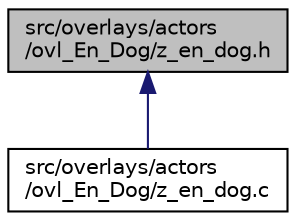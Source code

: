 digraph "src/overlays/actors/ovl_En_Dog/z_en_dog.h"
{
 // LATEX_PDF_SIZE
  edge [fontname="Helvetica",fontsize="10",labelfontname="Helvetica",labelfontsize="10"];
  node [fontname="Helvetica",fontsize="10",shape=record];
  Node1 [label="src/overlays/actors\l/ovl_En_Dog/z_en_dog.h",height=0.2,width=0.4,color="black", fillcolor="grey75", style="filled", fontcolor="black",tooltip=" "];
  Node1 -> Node2 [dir="back",color="midnightblue",fontsize="10",style="solid",fontname="Helvetica"];
  Node2 [label="src/overlays/actors\l/ovl_En_Dog/z_en_dog.c",height=0.2,width=0.4,color="black", fillcolor="white", style="filled",URL="$d3/db1/z__en__dog_8c.html",tooltip=" "];
}
